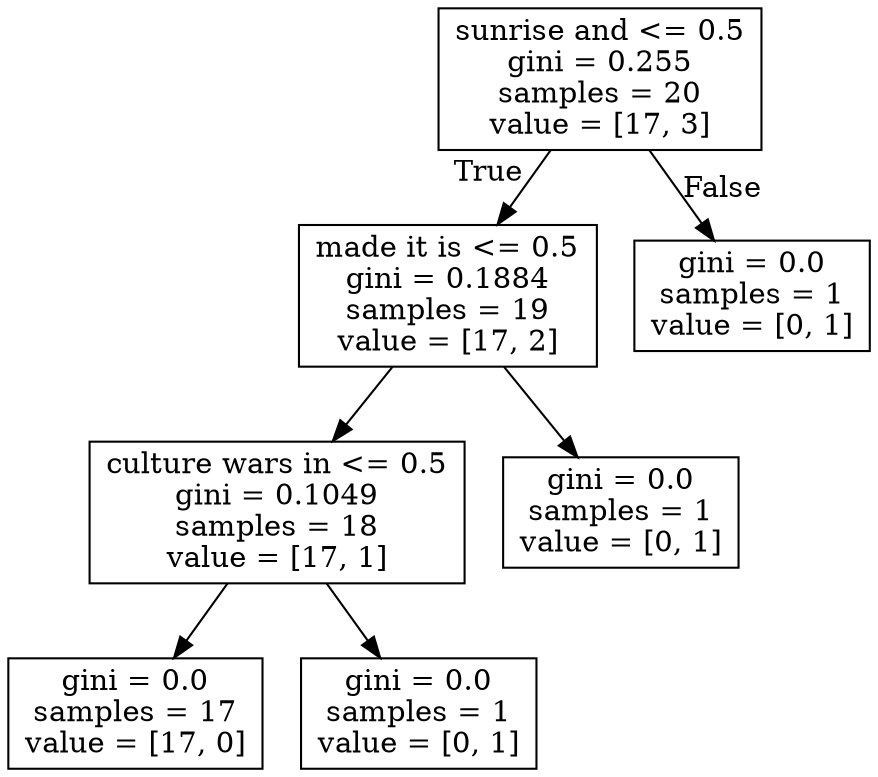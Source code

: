 digraph Tree {
node [shape=box] ;
0 [label="sunrise and <= 0.5\ngini = 0.255\nsamples = 20\nvalue = [17, 3]"] ;
1 [label="made it is <= 0.5\ngini = 0.1884\nsamples = 19\nvalue = [17, 2]"] ;
0 -> 1 [labeldistance=2.5, labelangle=45, headlabel="True"] ;
3 [label="culture wars in <= 0.5\ngini = 0.1049\nsamples = 18\nvalue = [17, 1]"] ;
1 -> 3 ;
5 [label="gini = 0.0\nsamples = 17\nvalue = [17, 0]"] ;
3 -> 5 ;
6 [label="gini = 0.0\nsamples = 1\nvalue = [0, 1]"] ;
3 -> 6 ;
4 [label="gini = 0.0\nsamples = 1\nvalue = [0, 1]"] ;
1 -> 4 ;
2 [label="gini = 0.0\nsamples = 1\nvalue = [0, 1]"] ;
0 -> 2 [labeldistance=2.5, labelangle=-45, headlabel="False"] ;
}